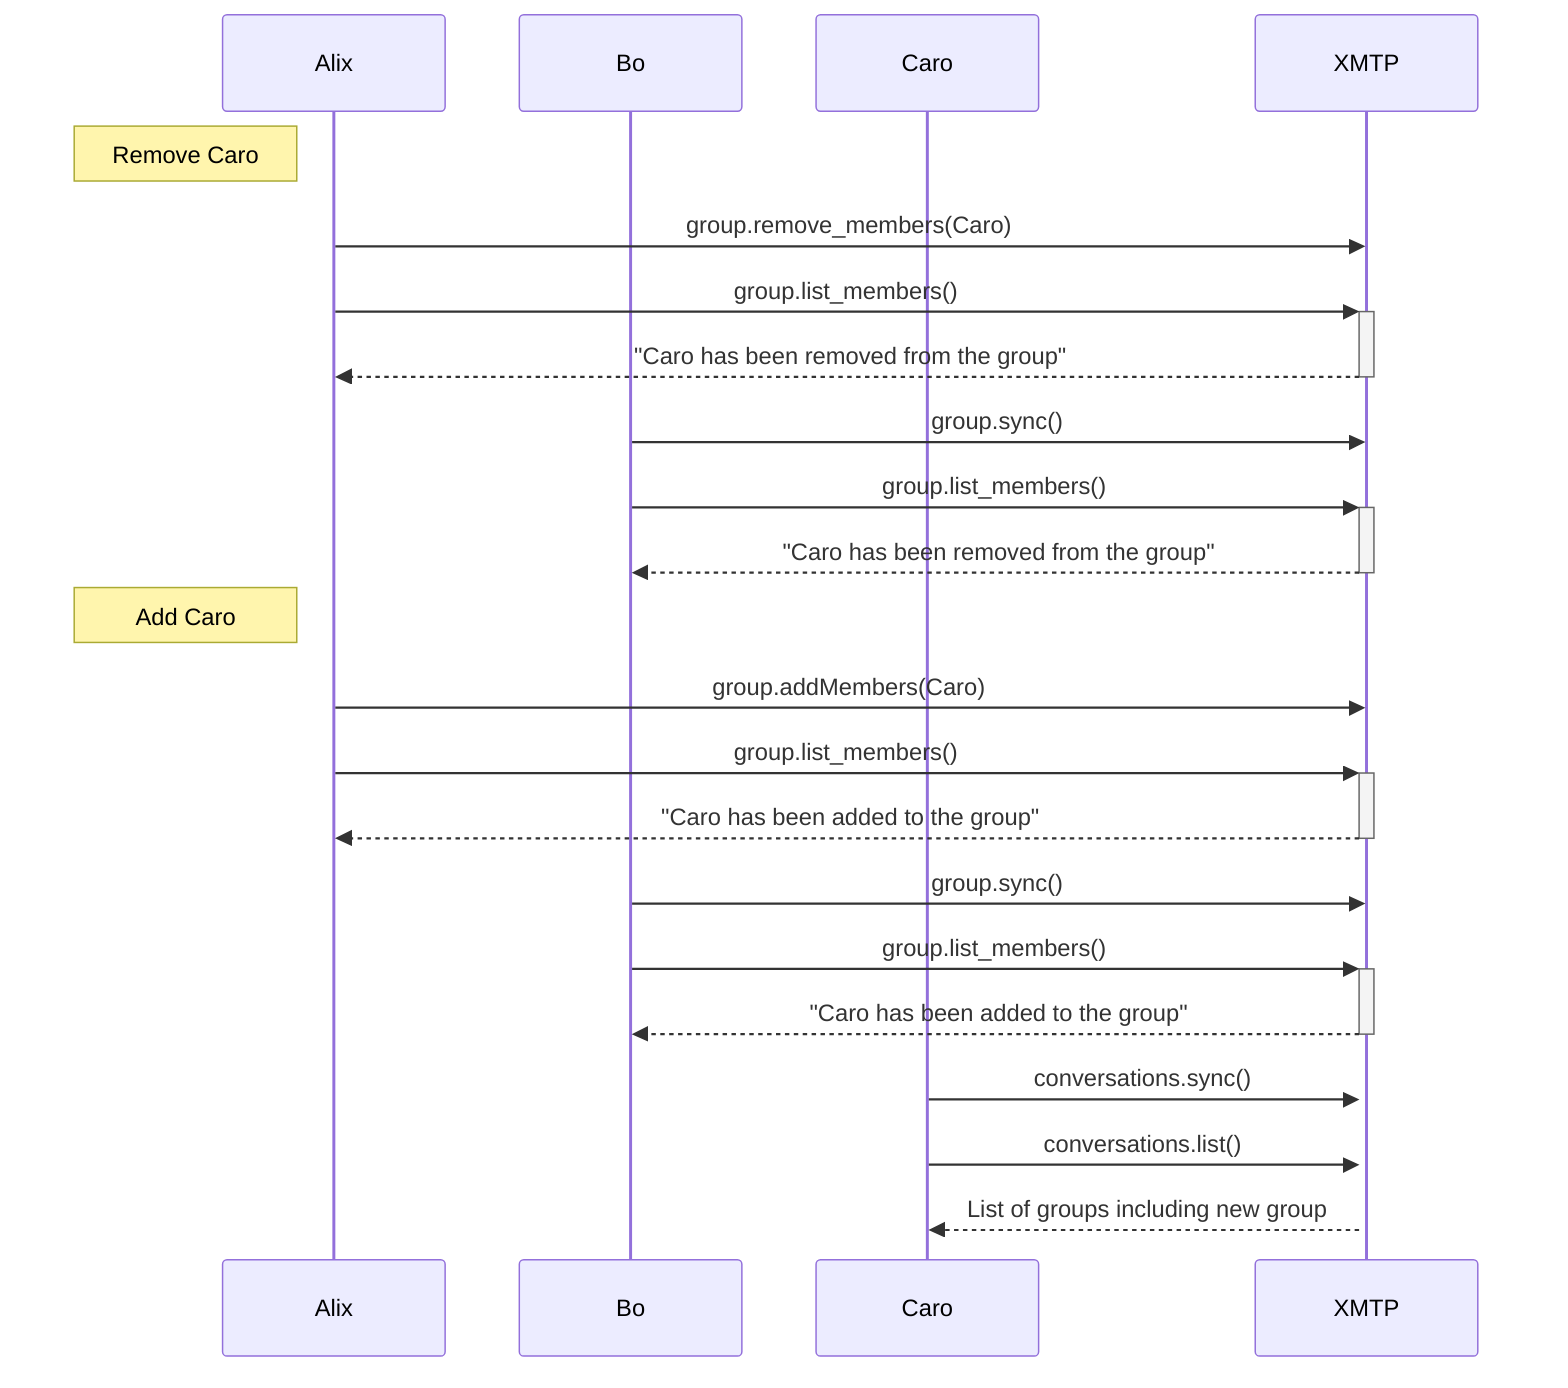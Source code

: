 sequenceDiagram
    participant Alix
    participant Bo
    participant Caro
    participant XMTP

    Note left of Alix: Remove Caro

    Alix->>XMTP: group.remove_members(Caro)
    Alix->>+XMTP: group.list_members()
    XMTP-->>-Alix: "Caro has been removed from the group"
    Bo->>XMTP: group.sync()
    Bo->>+XMTP: group.list_members()
    XMTP-->>-Bo: "Caro has been removed from the group"

    Note left of Alix: Add Caro
    Alix->>XMTP: group.addMembers(Caro)
    Alix->>+XMTP: group.list_members()
    XMTP-->>-Alix: "Caro has been added to the group"
    Bo->>XMTP: group.sync()
    Bo->>+XMTP: group.list_members()
    XMTP-->>-Bo: "Caro has been added to the group"    
    Caro->>+XMTP: conversations.sync()
    Caro->>+XMTP: conversations.list()
    XMTP-->>Caro: List of groups including new group